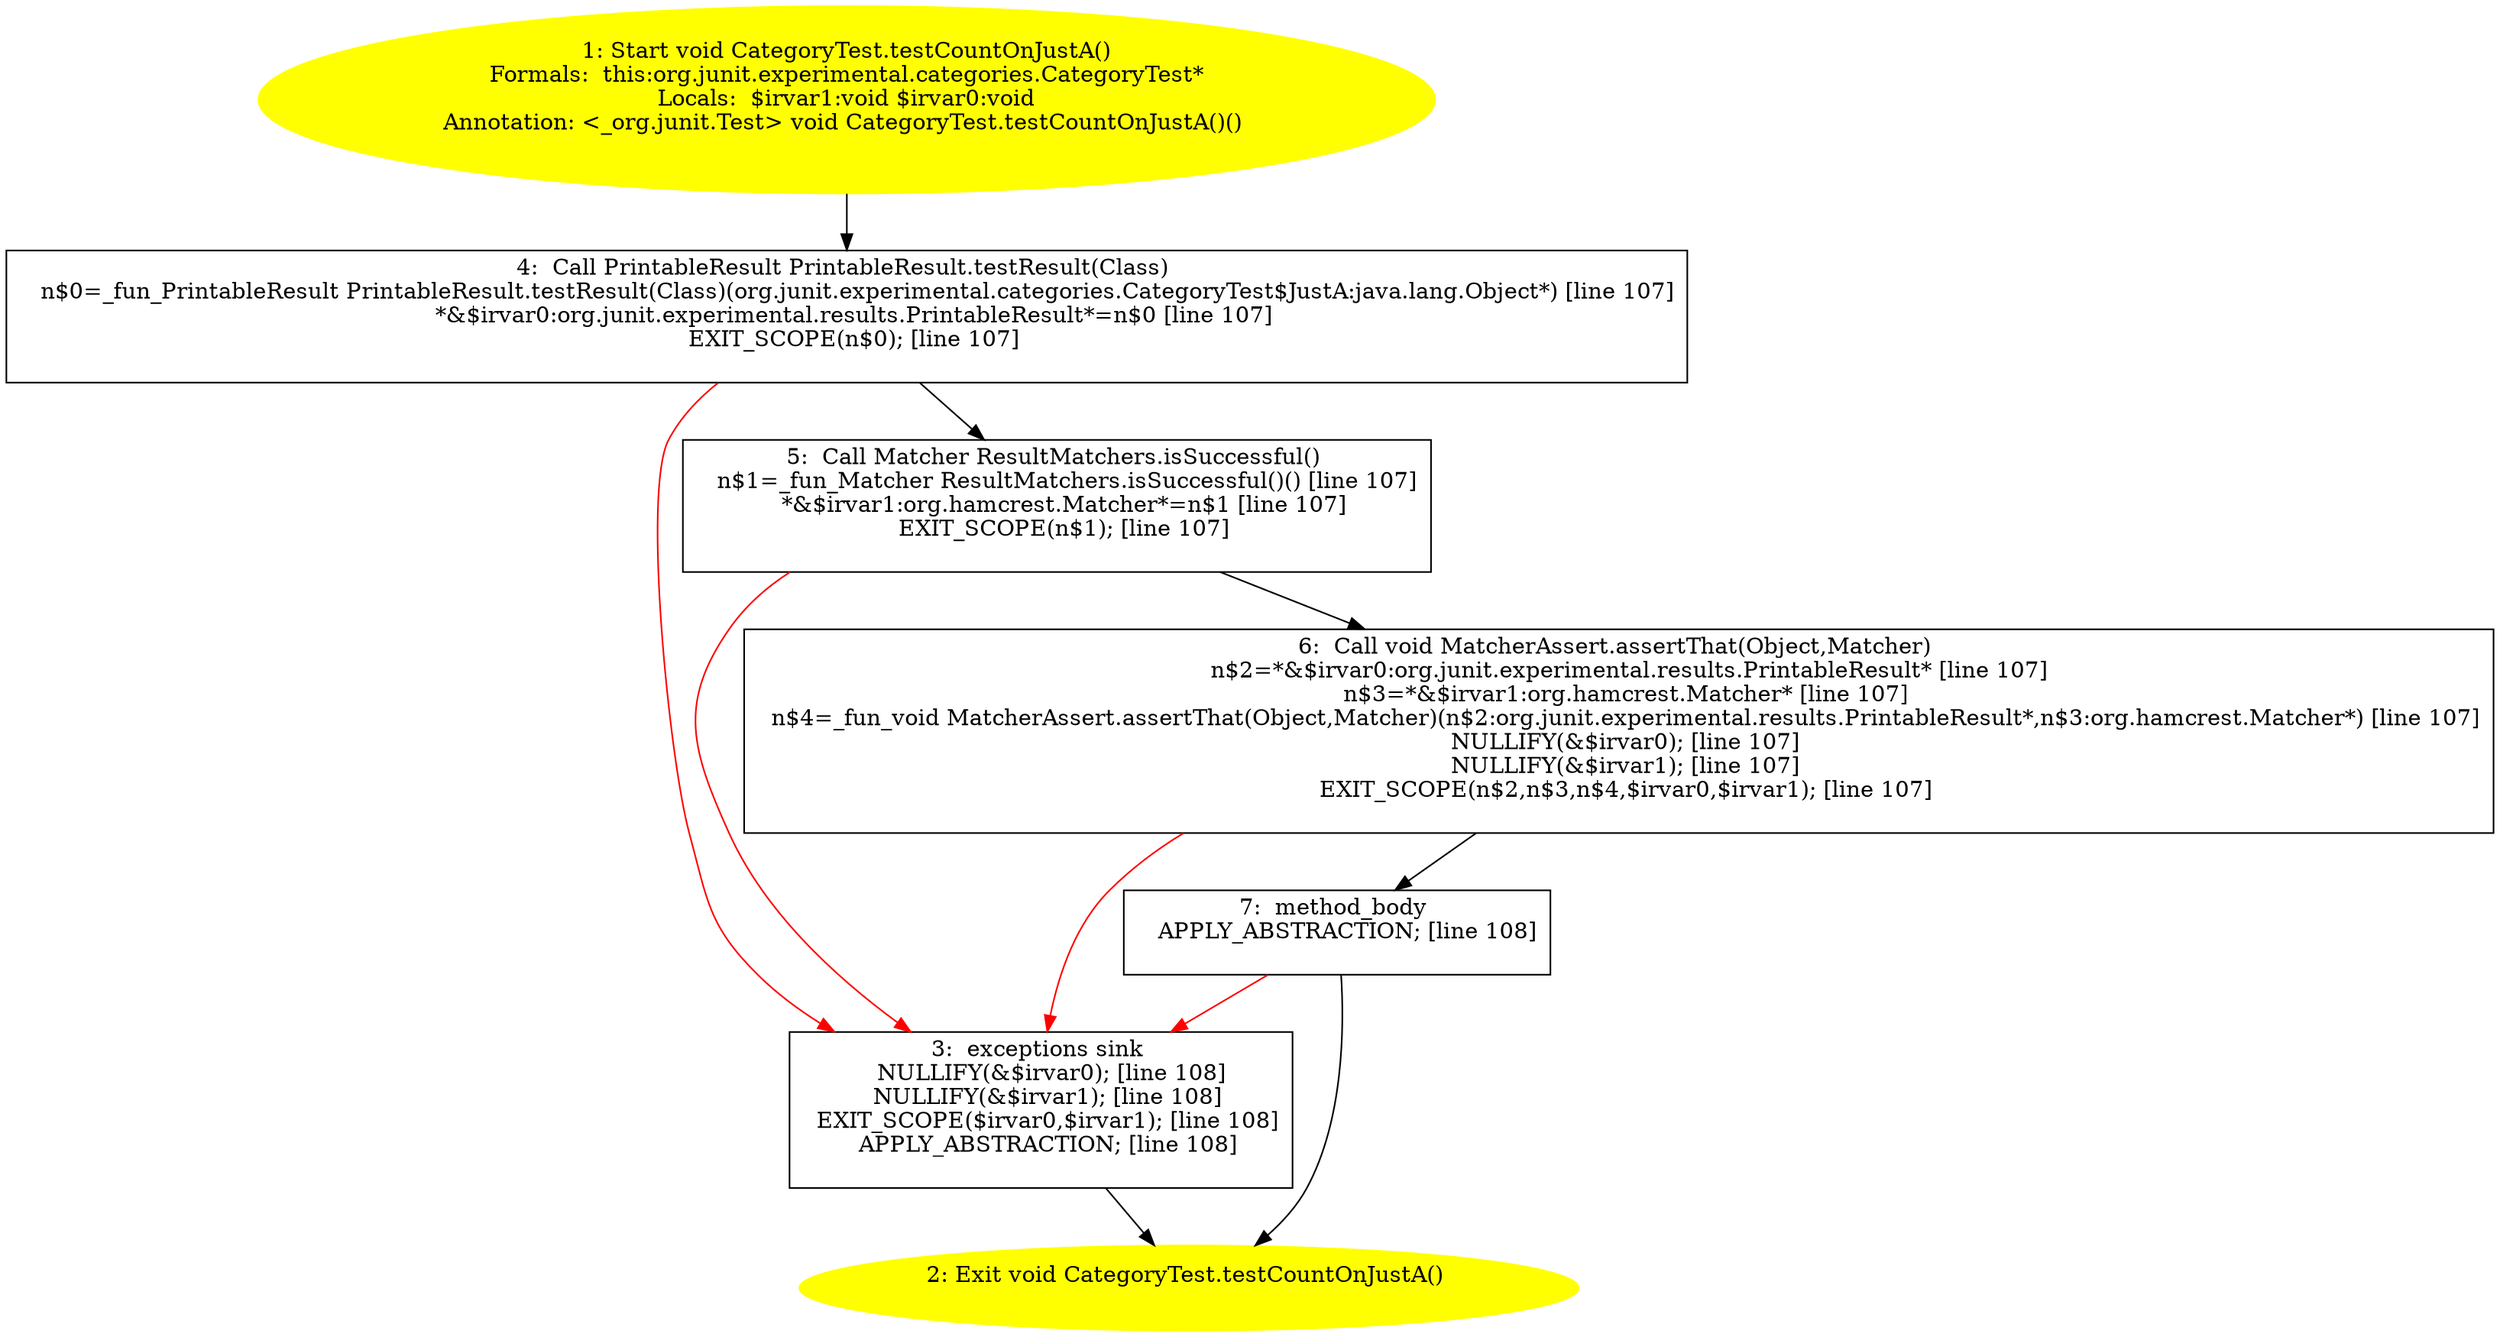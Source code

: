 /* @generated */
digraph cfg {
"org.junit.experimental.categories.CategoryTest.testCountOnJustA():void.5346b4c83707d81c23e88b53d13f7c6d_1" [label="1: Start void CategoryTest.testCountOnJustA()\nFormals:  this:org.junit.experimental.categories.CategoryTest*\nLocals:  $irvar1:void $irvar0:void\nAnnotation: <_org.junit.Test> void CategoryTest.testCountOnJustA()() \n  " color=yellow style=filled]
	

	 "org.junit.experimental.categories.CategoryTest.testCountOnJustA():void.5346b4c83707d81c23e88b53d13f7c6d_1" -> "org.junit.experimental.categories.CategoryTest.testCountOnJustA():void.5346b4c83707d81c23e88b53d13f7c6d_4" ;
"org.junit.experimental.categories.CategoryTest.testCountOnJustA():void.5346b4c83707d81c23e88b53d13f7c6d_2" [label="2: Exit void CategoryTest.testCountOnJustA() \n  " color=yellow style=filled]
	

"org.junit.experimental.categories.CategoryTest.testCountOnJustA():void.5346b4c83707d81c23e88b53d13f7c6d_3" [label="3:  exceptions sink \n   NULLIFY(&$irvar0); [line 108]\n  NULLIFY(&$irvar1); [line 108]\n  EXIT_SCOPE($irvar0,$irvar1); [line 108]\n  APPLY_ABSTRACTION; [line 108]\n " shape="box"]
	

	 "org.junit.experimental.categories.CategoryTest.testCountOnJustA():void.5346b4c83707d81c23e88b53d13f7c6d_3" -> "org.junit.experimental.categories.CategoryTest.testCountOnJustA():void.5346b4c83707d81c23e88b53d13f7c6d_2" ;
"org.junit.experimental.categories.CategoryTest.testCountOnJustA():void.5346b4c83707d81c23e88b53d13f7c6d_4" [label="4:  Call PrintableResult PrintableResult.testResult(Class) \n   n$0=_fun_PrintableResult PrintableResult.testResult(Class)(org.junit.experimental.categories.CategoryTest$JustA:java.lang.Object*) [line 107]\n  *&$irvar0:org.junit.experimental.results.PrintableResult*=n$0 [line 107]\n  EXIT_SCOPE(n$0); [line 107]\n " shape="box"]
	

	 "org.junit.experimental.categories.CategoryTest.testCountOnJustA():void.5346b4c83707d81c23e88b53d13f7c6d_4" -> "org.junit.experimental.categories.CategoryTest.testCountOnJustA():void.5346b4c83707d81c23e88b53d13f7c6d_5" ;
	 "org.junit.experimental.categories.CategoryTest.testCountOnJustA():void.5346b4c83707d81c23e88b53d13f7c6d_4" -> "org.junit.experimental.categories.CategoryTest.testCountOnJustA():void.5346b4c83707d81c23e88b53d13f7c6d_3" [color="red" ];
"org.junit.experimental.categories.CategoryTest.testCountOnJustA():void.5346b4c83707d81c23e88b53d13f7c6d_5" [label="5:  Call Matcher ResultMatchers.isSuccessful() \n   n$1=_fun_Matcher ResultMatchers.isSuccessful()() [line 107]\n  *&$irvar1:org.hamcrest.Matcher*=n$1 [line 107]\n  EXIT_SCOPE(n$1); [line 107]\n " shape="box"]
	

	 "org.junit.experimental.categories.CategoryTest.testCountOnJustA():void.5346b4c83707d81c23e88b53d13f7c6d_5" -> "org.junit.experimental.categories.CategoryTest.testCountOnJustA():void.5346b4c83707d81c23e88b53d13f7c6d_6" ;
	 "org.junit.experimental.categories.CategoryTest.testCountOnJustA():void.5346b4c83707d81c23e88b53d13f7c6d_5" -> "org.junit.experimental.categories.CategoryTest.testCountOnJustA():void.5346b4c83707d81c23e88b53d13f7c6d_3" [color="red" ];
"org.junit.experimental.categories.CategoryTest.testCountOnJustA():void.5346b4c83707d81c23e88b53d13f7c6d_6" [label="6:  Call void MatcherAssert.assertThat(Object,Matcher) \n   n$2=*&$irvar0:org.junit.experimental.results.PrintableResult* [line 107]\n  n$3=*&$irvar1:org.hamcrest.Matcher* [line 107]\n  n$4=_fun_void MatcherAssert.assertThat(Object,Matcher)(n$2:org.junit.experimental.results.PrintableResult*,n$3:org.hamcrest.Matcher*) [line 107]\n  NULLIFY(&$irvar0); [line 107]\n  NULLIFY(&$irvar1); [line 107]\n  EXIT_SCOPE(n$2,n$3,n$4,$irvar0,$irvar1); [line 107]\n " shape="box"]
	

	 "org.junit.experimental.categories.CategoryTest.testCountOnJustA():void.5346b4c83707d81c23e88b53d13f7c6d_6" -> "org.junit.experimental.categories.CategoryTest.testCountOnJustA():void.5346b4c83707d81c23e88b53d13f7c6d_7" ;
	 "org.junit.experimental.categories.CategoryTest.testCountOnJustA():void.5346b4c83707d81c23e88b53d13f7c6d_6" -> "org.junit.experimental.categories.CategoryTest.testCountOnJustA():void.5346b4c83707d81c23e88b53d13f7c6d_3" [color="red" ];
"org.junit.experimental.categories.CategoryTest.testCountOnJustA():void.5346b4c83707d81c23e88b53d13f7c6d_7" [label="7:  method_body \n   APPLY_ABSTRACTION; [line 108]\n " shape="box"]
	

	 "org.junit.experimental.categories.CategoryTest.testCountOnJustA():void.5346b4c83707d81c23e88b53d13f7c6d_7" -> "org.junit.experimental.categories.CategoryTest.testCountOnJustA():void.5346b4c83707d81c23e88b53d13f7c6d_2" ;
	 "org.junit.experimental.categories.CategoryTest.testCountOnJustA():void.5346b4c83707d81c23e88b53d13f7c6d_7" -> "org.junit.experimental.categories.CategoryTest.testCountOnJustA():void.5346b4c83707d81c23e88b53d13f7c6d_3" [color="red" ];
}
